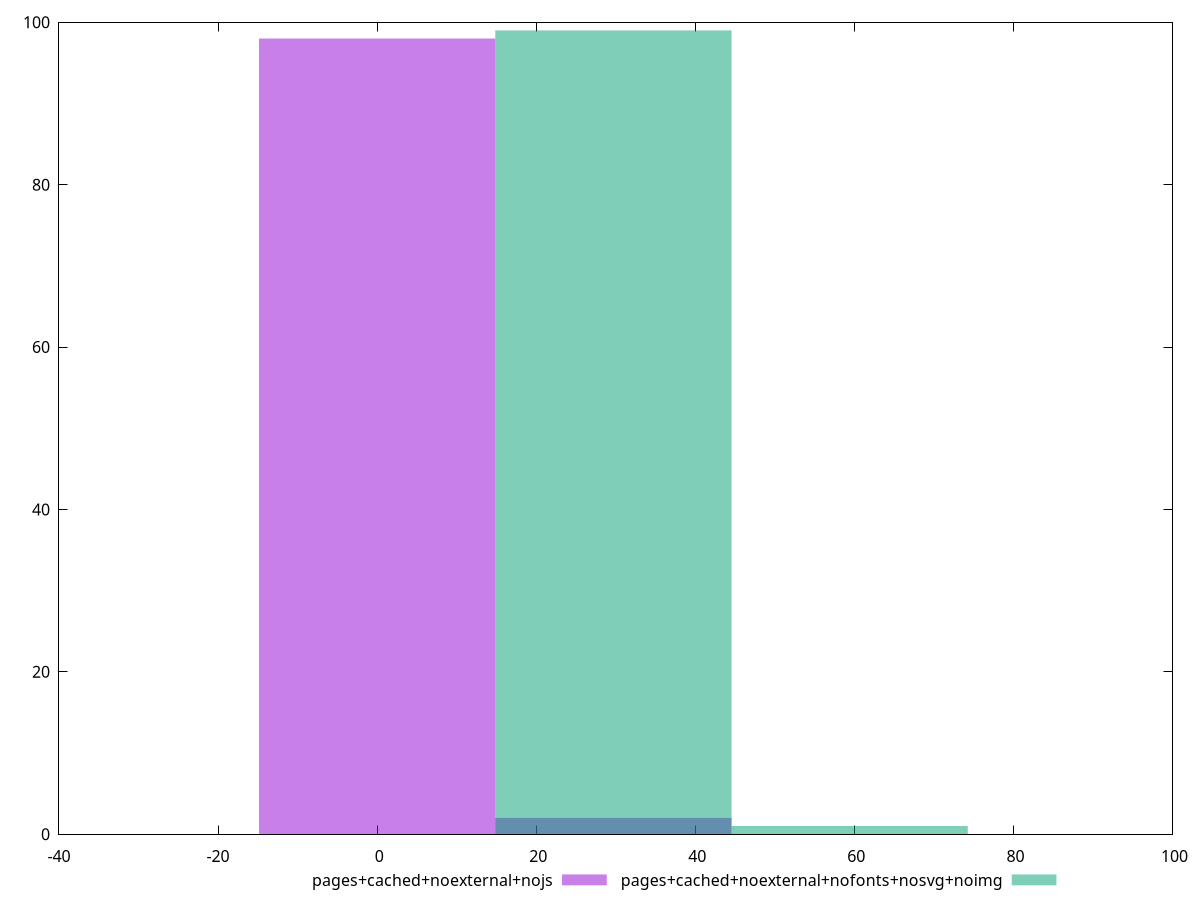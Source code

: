 reset
set terminal svg size 640, 500 enhanced background rgb 'white'
set output "report_00007_2020-12-11T15:55:29.892Z/bootup-time/comparison/histogram/10_vs_11.svg"

$pagesCachedNoexternalNojs <<EOF
0 98
29.703548914933098 2
EOF

$pagesCachedNoexternalNofontsNosvgNoimg <<EOF
29.703548914933098 99
59.407097829866196 1
EOF

set key outside below
set boxwidth 29.703548914933098
set yrange [0:100]
set style fill transparent solid 0.5 noborder

plot \
  $pagesCachedNoexternalNojs title "pages+cached+noexternal+nojs" with boxes, \
  $pagesCachedNoexternalNofontsNosvgNoimg title "pages+cached+noexternal+nofonts+nosvg+noimg" with boxes, \


reset